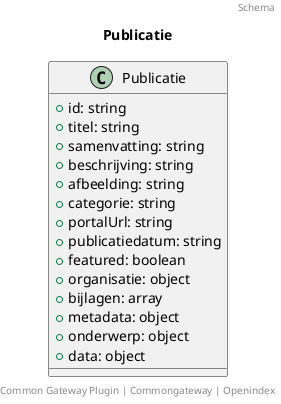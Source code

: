 @startuml
title: Publicatie
footer: Common Gateway Plugin | Commongateway | Openindex 
header: Schema

class Publicatie {
  + id: string
  + titel: string
  + samenvatting: string
  + beschrijving: string
  + afbeelding: string
  + categorie: string
  + portalUrl: string
  + publicatiedatum: string
  + featured: boolean
  + organisatie: object
  + bijlagen: array
  + metadata: object
  + onderwerp: object
  + data: object
}
@enduml
